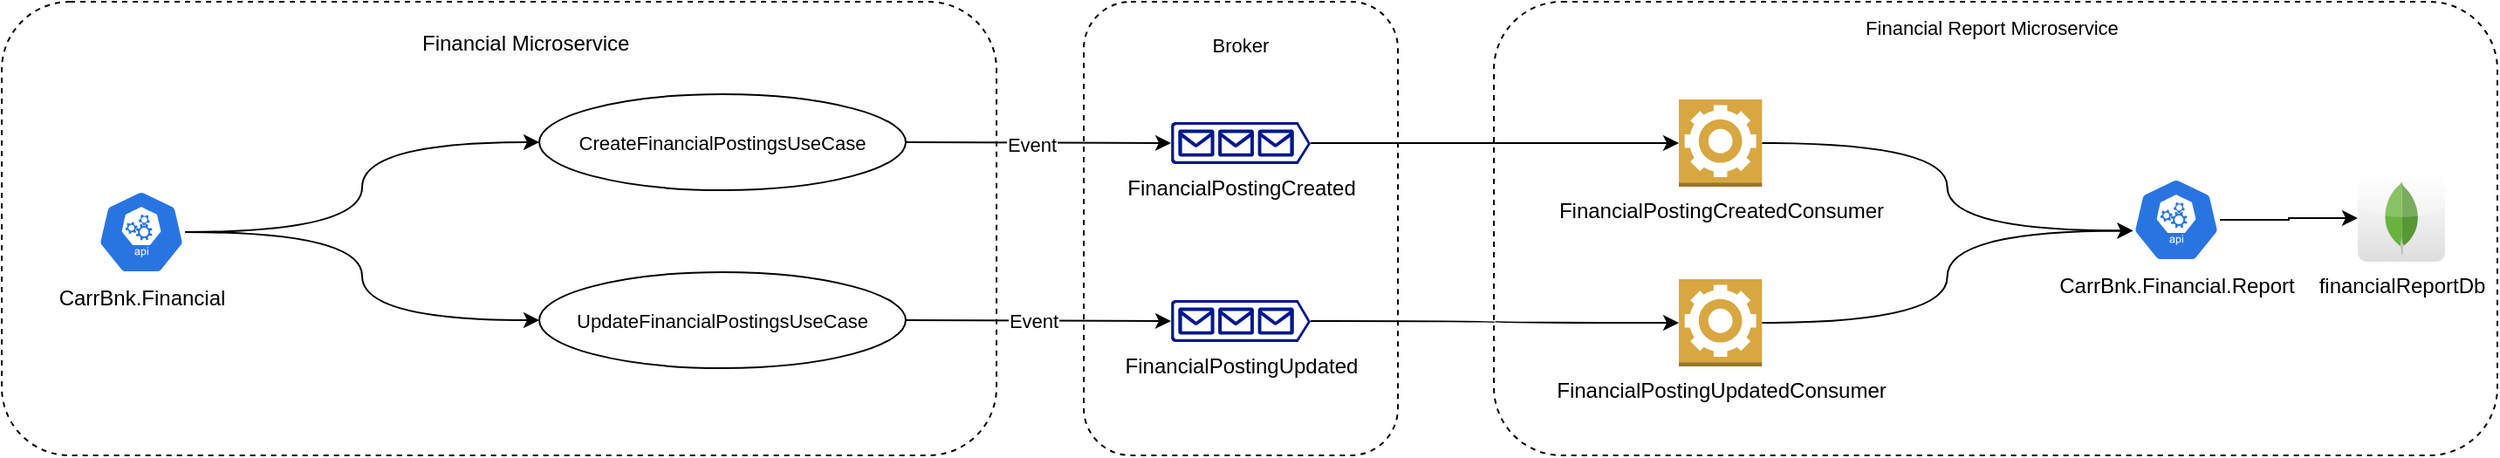 <mxfile version="20.8.20" type="device"><diagram name="Página-1" id="UU7FgecPfJlkURjy9kH7"><mxGraphModel dx="913" dy="543" grid="1" gridSize="10" guides="1" tooltips="1" connect="1" arrows="1" fold="1" page="1" pageScale="1" pageWidth="827" pageHeight="1169" math="0" shadow="0"><root><mxCell id="0"/><mxCell id="1" parent="0"/><mxCell id="ZUQApooVZEVm6da3ypXH-1" value="" style="rounded=1;whiteSpace=wrap;html=1;dashed=1;fontSize=11;" parent="1" vertex="1"><mxGeometry x="720" y="400" width="180" height="260" as="geometry"/></mxCell><mxCell id="eKB7iu7bVIxnCBcQLWdt-28" value="" style="rounded=1;whiteSpace=wrap;html=1;fontSize=11;dashed=1;" parent="1" vertex="1"><mxGeometry x="955" y="400" width="575" height="260" as="geometry"/></mxCell><mxCell id="eKB7iu7bVIxnCBcQLWdt-26" value="" style="rounded=1;whiteSpace=wrap;html=1;fontSize=11;dashed=1;" parent="1" vertex="1"><mxGeometry x="100" y="400" width="570" height="260" as="geometry"/></mxCell><mxCell id="eKB7iu7bVIxnCBcQLWdt-17" style="edgeStyle=orthogonalEdgeStyle;rounded=0;orthogonalLoop=1;jettySize=auto;html=1;fontSize=11;curved=1;" parent="1" source="eKB7iu7bVIxnCBcQLWdt-3" target="eKB7iu7bVIxnCBcQLWdt-9" edge="1"><mxGeometry relative="1" as="geometry"/></mxCell><mxCell id="eKB7iu7bVIxnCBcQLWdt-18" style="edgeStyle=orthogonalEdgeStyle;rounded=0;orthogonalLoop=1;jettySize=auto;html=1;entryX=0;entryY=0.5;entryDx=0;entryDy=0;fontSize=11;curved=1;" parent="1" source="eKB7iu7bVIxnCBcQLWdt-3" target="eKB7iu7bVIxnCBcQLWdt-10" edge="1"><mxGeometry relative="1" as="geometry"/></mxCell><mxCell id="eKB7iu7bVIxnCBcQLWdt-3" value="CarrBnk.Financial" style="sketch=0;html=1;dashed=0;whitespace=wrap;fillColor=#2875E2;strokeColor=#ffffff;points=[[0.005,0.63,0],[0.1,0.2,0],[0.9,0.2,0],[0.5,0,0],[0.995,0.63,0],[0.72,0.99,0],[0.5,1,0],[0.28,0.99,0]];verticalLabelPosition=bottom;align=center;verticalAlign=top;shape=mxgraph.kubernetes.icon;prIcon=api" parent="1" vertex="1"><mxGeometry x="155" y="508" width="50" height="48" as="geometry"/></mxCell><mxCell id="D-JAgKUDl8xkgcF1sw2S-4" style="edgeStyle=orthogonalEdgeStyle;rounded=0;orthogonalLoop=1;jettySize=auto;html=1;" edge="1" parent="1" source="eKB7iu7bVIxnCBcQLWdt-5" target="D-JAgKUDl8xkgcF1sw2S-3"><mxGeometry relative="1" as="geometry"/></mxCell><mxCell id="eKB7iu7bVIxnCBcQLWdt-5" value="CarrBnk.Financial.Report" style="sketch=0;html=1;dashed=0;whitespace=wrap;fillColor=#2875E2;strokeColor=#ffffff;points=[[0.005,0.63,0],[0.1,0.2,0],[0.9,0.2,0],[0.5,0,0],[0.995,0.63,0],[0.72,0.99,0],[0.5,1,0],[0.28,0.99,0]];verticalLabelPosition=bottom;align=center;verticalAlign=top;shape=mxgraph.kubernetes.icon;prIcon=api" parent="1" vertex="1"><mxGeometry x="1321" y="501" width="50" height="48" as="geometry"/></mxCell><mxCell id="eKB7iu7bVIxnCBcQLWdt-24" style="edgeStyle=orthogonalEdgeStyle;curved=1;rounded=0;orthogonalLoop=1;jettySize=auto;html=1;entryX=0.005;entryY=0.63;entryDx=0;entryDy=0;entryPerimeter=0;fontSize=11;" parent="1" source="eKB7iu7bVIxnCBcQLWdt-7" target="eKB7iu7bVIxnCBcQLWdt-5" edge="1"><mxGeometry relative="1" as="geometry"/></mxCell><mxCell id="eKB7iu7bVIxnCBcQLWdt-7" value="FinancialPostingCreatedConsumer" style="outlineConnect=0;dashed=0;verticalLabelPosition=bottom;verticalAlign=top;align=center;html=1;shape=mxgraph.aws3.worker;fillColor=#D9A741;gradientColor=none;" parent="1" vertex="1"><mxGeometry x="1061" y="456" width="47.62" height="50" as="geometry"/></mxCell><mxCell id="eKB7iu7bVIxnCBcQLWdt-22" style="edgeStyle=orthogonalEdgeStyle;curved=1;rounded=0;orthogonalLoop=1;jettySize=auto;html=1;fontSize=11;" parent="1" source="eKB7iu7bVIxnCBcQLWdt-8" target="eKB7iu7bVIxnCBcQLWdt-7" edge="1"><mxGeometry relative="1" as="geometry"/></mxCell><mxCell id="eKB7iu7bVIxnCBcQLWdt-8" value="FinancialPostingCreated" style="sketch=0;aspect=fixed;pointerEvents=1;shadow=0;dashed=0;html=1;strokeColor=none;labelPosition=center;verticalLabelPosition=bottom;verticalAlign=top;align=center;fillColor=#00188D;shape=mxgraph.azure.queue_generic" parent="1" vertex="1"><mxGeometry x="770" y="469" width="80" height="24" as="geometry"/></mxCell><mxCell id="eKB7iu7bVIxnCBcQLWdt-20" style="edgeStyle=orthogonalEdgeStyle;curved=1;rounded=0;orthogonalLoop=1;jettySize=auto;html=1;entryX=0;entryY=0.5;entryDx=0;entryDy=0;entryPerimeter=0;fontSize=11;" parent="1" source="eKB7iu7bVIxnCBcQLWdt-9" target="eKB7iu7bVIxnCBcQLWdt-8" edge="1"><mxGeometry relative="1" as="geometry"/></mxCell><mxCell id="D-JAgKUDl8xkgcF1sw2S-1" value="Event" style="edgeLabel;html=1;align=center;verticalAlign=middle;resizable=0;points=[];" vertex="1" connectable="0" parent="eKB7iu7bVIxnCBcQLWdt-20"><mxGeometry x="-0.162" relative="1" as="geometry"><mxPoint x="8" y="1" as="offset"/></mxGeometry></mxCell><mxCell id="eKB7iu7bVIxnCBcQLWdt-9" value="&lt;font style=&quot;font-size: 11px;&quot;&gt;CreateFinancialPostingsUseCase&lt;/font&gt;" style="ellipse;whiteSpace=wrap;html=1;" parent="1" vertex="1"><mxGeometry x="408" y="453" width="210" height="55" as="geometry"/></mxCell><mxCell id="eKB7iu7bVIxnCBcQLWdt-21" style="edgeStyle=orthogonalEdgeStyle;curved=1;rounded=0;orthogonalLoop=1;jettySize=auto;html=1;entryX=0;entryY=0.5;entryDx=0;entryDy=0;entryPerimeter=0;fontSize=11;" parent="1" source="eKB7iu7bVIxnCBcQLWdt-10" target="eKB7iu7bVIxnCBcQLWdt-13" edge="1"><mxGeometry relative="1" as="geometry"/></mxCell><mxCell id="D-JAgKUDl8xkgcF1sw2S-2" value="Event" style="edgeLabel;html=1;align=center;verticalAlign=middle;resizable=0;points=[];" vertex="1" connectable="0" parent="eKB7iu7bVIxnCBcQLWdt-21"><mxGeometry x="-0.176" relative="1" as="geometry"><mxPoint x="10" as="offset"/></mxGeometry></mxCell><mxCell id="eKB7iu7bVIxnCBcQLWdt-10" value="&lt;font style=&quot;font-size: 11px;&quot;&gt;UpdateFinancialPostingsUseCase&lt;/font&gt;" style="ellipse;whiteSpace=wrap;html=1;" parent="1" vertex="1"><mxGeometry x="408" y="555" width="210" height="55" as="geometry"/></mxCell><mxCell id="eKB7iu7bVIxnCBcQLWdt-23" style="edgeStyle=orthogonalEdgeStyle;curved=1;rounded=0;orthogonalLoop=1;jettySize=auto;html=1;fontSize=11;" parent="1" source="eKB7iu7bVIxnCBcQLWdt-13" target="eKB7iu7bVIxnCBcQLWdt-14" edge="1"><mxGeometry relative="1" as="geometry"/></mxCell><mxCell id="eKB7iu7bVIxnCBcQLWdt-13" value="FinancialPostingUpdated" style="sketch=0;aspect=fixed;pointerEvents=1;shadow=0;dashed=0;html=1;strokeColor=none;labelPosition=center;verticalLabelPosition=bottom;verticalAlign=top;align=center;fillColor=#00188D;shape=mxgraph.azure.queue_generic" parent="1" vertex="1"><mxGeometry x="770" y="571" width="80" height="24" as="geometry"/></mxCell><mxCell id="eKB7iu7bVIxnCBcQLWdt-25" style="edgeStyle=orthogonalEdgeStyle;curved=1;rounded=0;orthogonalLoop=1;jettySize=auto;html=1;entryX=0.005;entryY=0.63;entryDx=0;entryDy=0;entryPerimeter=0;fontSize=11;" parent="1" source="eKB7iu7bVIxnCBcQLWdt-14" target="eKB7iu7bVIxnCBcQLWdt-5" edge="1"><mxGeometry relative="1" as="geometry"/></mxCell><mxCell id="eKB7iu7bVIxnCBcQLWdt-14" value="FinancialPostingUpdatedConsumer" style="outlineConnect=0;dashed=0;verticalLabelPosition=bottom;verticalAlign=top;align=center;html=1;shape=mxgraph.aws3.worker;fillColor=#D9A741;gradientColor=none;" parent="1" vertex="1"><mxGeometry x="1061" y="559" width="47.62" height="50" as="geometry"/></mxCell><mxCell id="eKB7iu7bVIxnCBcQLWdt-27" value="&lt;span style=&quot;color: rgb(0, 0, 0); font-family: Helvetica; font-size: 12px; font-style: normal; font-variant-ligatures: normal; font-variant-caps: normal; font-weight: 400; letter-spacing: normal; orphans: 2; text-align: center; text-indent: 0px; text-transform: none; widows: 2; word-spacing: 0px; -webkit-text-stroke-width: 0px; background-color: rgb(251, 251, 251); text-decoration-thickness: initial; text-decoration-style: initial; text-decoration-color: initial; float: none; display: inline !important;&quot;&gt;Financial Microservice&lt;/span&gt;" style="text;whiteSpace=wrap;html=1;fontSize=11;" parent="1" vertex="1"><mxGeometry x="339" y="410" width="131" height="30" as="geometry"/></mxCell><mxCell id="ZUQApooVZEVm6da3ypXH-2" value="Broker" style="text;html=1;strokeColor=none;fillColor=none;align=center;verticalAlign=middle;whiteSpace=wrap;rounded=0;fontSize=11;" parent="1" vertex="1"><mxGeometry x="780" y="410" width="60" height="30" as="geometry"/></mxCell><mxCell id="ZUQApooVZEVm6da3ypXH-3" value="Financial Report Microservice" style="text;html=1;strokeColor=none;fillColor=none;align=center;verticalAlign=middle;whiteSpace=wrap;rounded=0;fontSize=11;" parent="1" vertex="1"><mxGeometry x="1151" y="400" width="179" height="30" as="geometry"/></mxCell><mxCell id="D-JAgKUDl8xkgcF1sw2S-3" value="financialReportDb" style="dashed=0;outlineConnect=0;html=1;align=center;labelPosition=center;verticalLabelPosition=bottom;verticalAlign=top;shape=mxgraph.webicons.mongodb;gradientColor=#DFDEDE" vertex="1" parent="1"><mxGeometry x="1450" y="499" width="50" height="50" as="geometry"/></mxCell></root></mxGraphModel></diagram></mxfile>